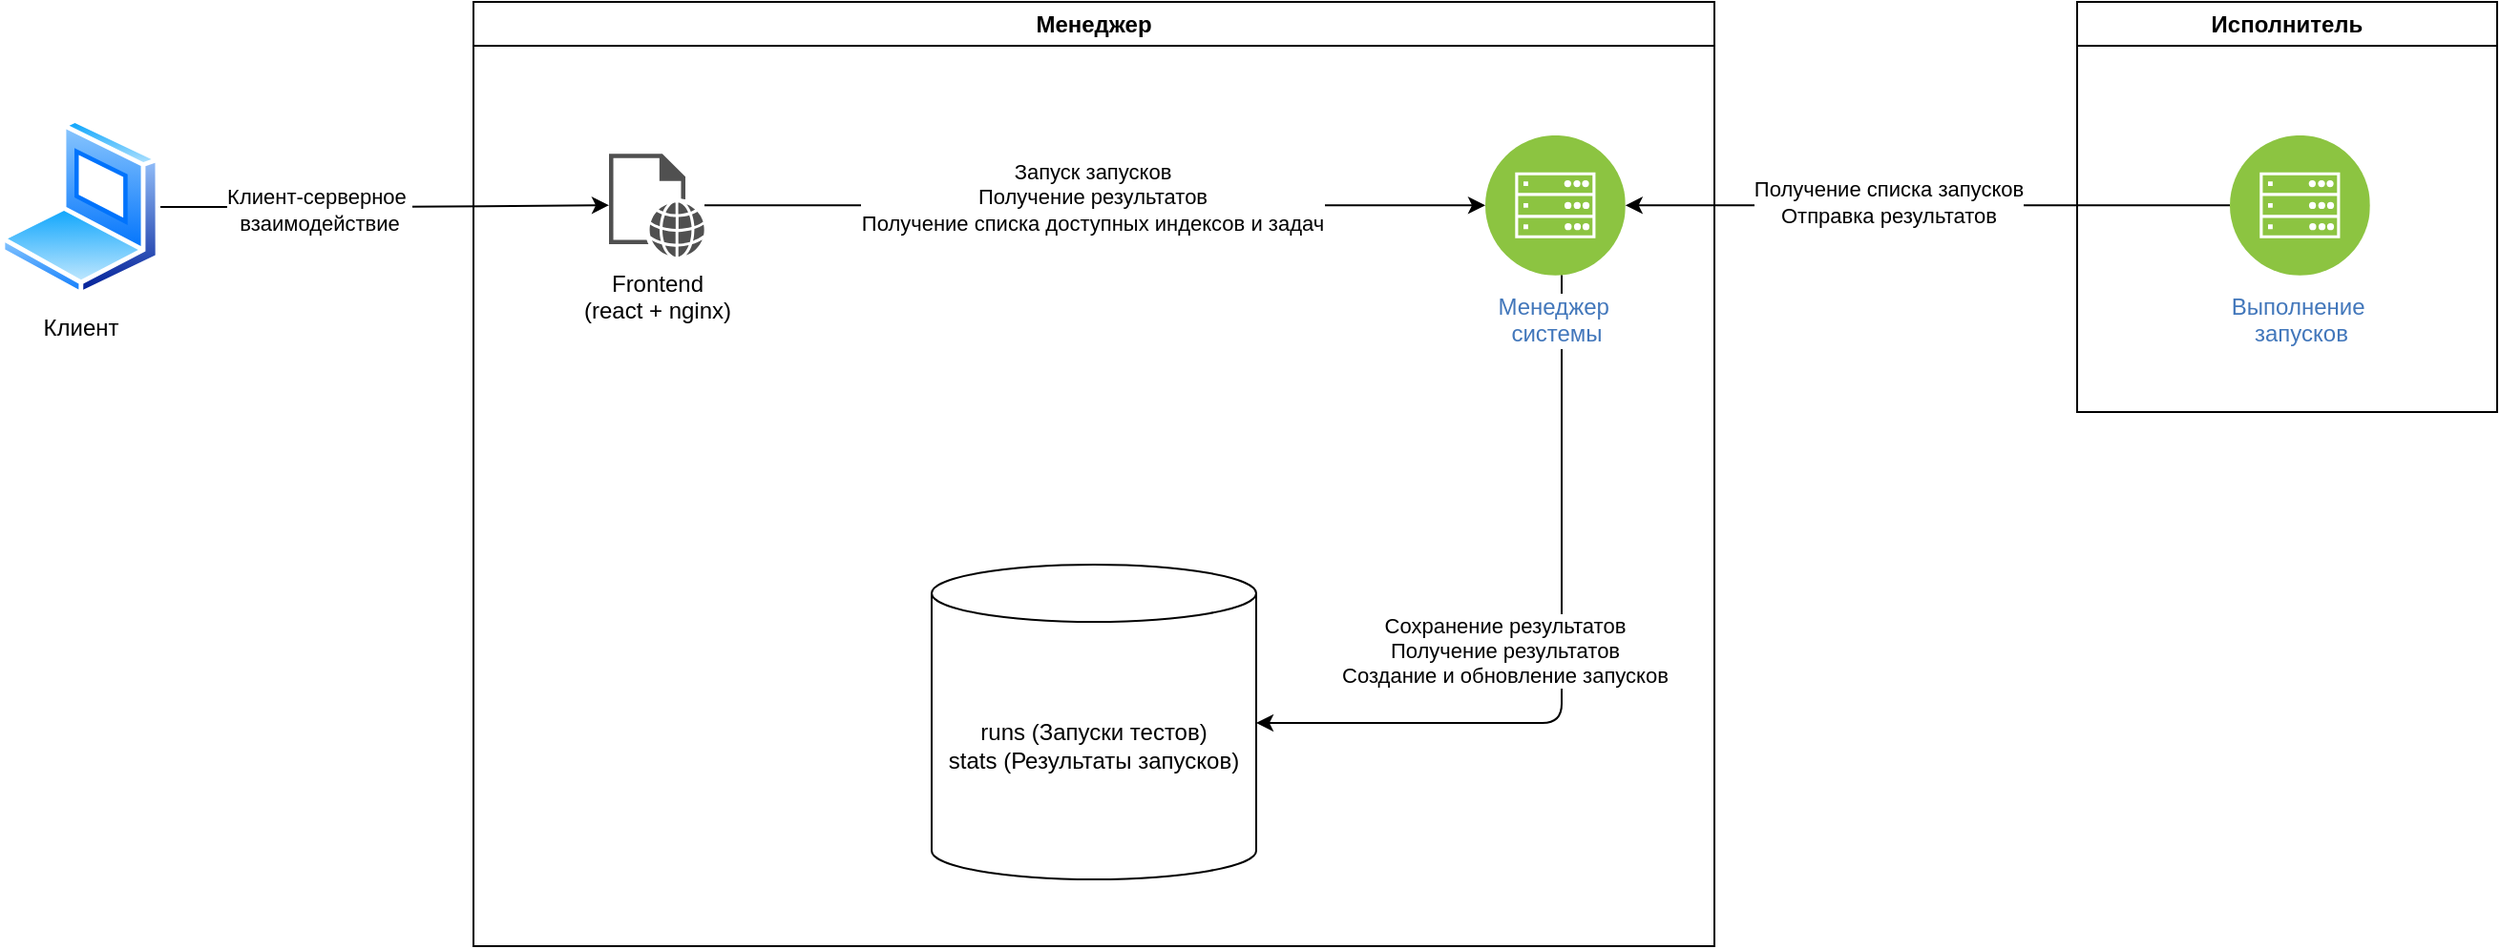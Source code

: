 <mxfile scale="1" border="10">
    <diagram id="XqBicFpUvlEA9KhxsFl6" name="Page-1">
        <mxGraphModel dx="2366" dy="1089" grid="1" gridSize="10" guides="1" tooltips="1" connect="1" arrows="1" fold="1" page="1" pageScale="1" pageWidth="827" pageHeight="1169" background="#ffffff" math="0" shadow="0">
            <root>
                <mxCell id="0"/>
                <mxCell id="1" parent="0"/>
                <mxCell id="2" value="Менеджер" style="swimlane;whiteSpace=wrap;html=1;" vertex="1" parent="1">
                    <mxGeometry x="-250" y="385" width="650" height="495" as="geometry"/>
                </mxCell>
                <mxCell id="4" value="runs (Запуски тестов)&lt;div&gt;stats (Результаты запусков)&lt;/div&gt;" style="shape=cylinder3;whiteSpace=wrap;html=1;boundedLbl=1;backgroundOutline=1;size=15;" vertex="1" parent="2">
                    <mxGeometry x="240.0" y="295" width="170" height="165" as="geometry"/>
                </mxCell>
                <mxCell id="9" style="edgeStyle=orthogonalEdgeStyle;html=1;" edge="1" parent="2" source="47" target="4">
                    <mxGeometry relative="1" as="geometry">
                        <mxPoint x="570" y="156.47" as="sourcePoint"/>
                        <Array as="points">
                            <mxPoint x="570" y="378"/>
                        </Array>
                    </mxGeometry>
                </mxCell>
                <mxCell id="10" value="Сохранение результатов&lt;div&gt;Получение результатов&lt;/div&gt;&lt;div&gt;Создание и обновление запусков&lt;/div&gt;" style="edgeLabel;html=1;align=center;verticalAlign=middle;resizable=0;points=[];" vertex="1" connectable="0" parent="9">
                    <mxGeometry x="0.158" y="-1" relative="1" as="geometry">
                        <mxPoint x="-29" y="-32" as="offset"/>
                    </mxGeometry>
                </mxCell>
                <mxCell id="12" style="edgeStyle=none;html=1;" edge="1" parent="2" source="51" target="47">
                    <mxGeometry relative="1" as="geometry">
                        <mxPoint x="152" y="106.626" as="sourcePoint"/>
                        <mxPoint x="530" y="110.425" as="targetPoint"/>
                    </mxGeometry>
                </mxCell>
                <mxCell id="13" value="Запуск запусков&lt;div&gt;Получение результатов&lt;/div&gt;&lt;div&gt;Получение списка доступных индексов и задач&lt;/div&gt;&lt;div&gt;&lt;br&gt;&lt;/div&gt;" style="edgeLabel;html=1;align=center;verticalAlign=middle;resizable=0;points=[];" vertex="1" connectable="0" parent="12">
                    <mxGeometry x="-0.247" y="-1" relative="1" as="geometry">
                        <mxPoint x="49" y="1" as="offset"/>
                    </mxGeometry>
                </mxCell>
                <mxCell id="47" value="Менеджер&amp;nbsp;&lt;div&gt;системы&lt;/div&gt;" style="image;aspect=fixed;perimeter=ellipsePerimeter;html=1;align=center;shadow=0;dashed=0;fontColor=#4277BB;labelBackgroundColor=default;fontSize=12;spacingTop=3;image=img/lib/ibm/infrastructure/mobile_backend.svg;" vertex="1" parent="2">
                    <mxGeometry x="530" y="69.96" width="73.36" height="73.36" as="geometry"/>
                </mxCell>
                <mxCell id="51" value="Frontend&lt;div&gt;(react + nginx)&lt;/div&gt;" style="sketch=0;pointerEvents=1;shadow=0;dashed=0;html=1;strokeColor=none;fillColor=#505050;labelPosition=center;verticalLabelPosition=bottom;verticalAlign=top;outlineConnect=0;align=center;shape=mxgraph.office.concepts.web_page;" vertex="1" parent="2">
                    <mxGeometry x="71" y="79.64" width="50" height="54" as="geometry"/>
                </mxCell>
                <mxCell id="3" value="Исполнитель" style="swimlane;whiteSpace=wrap;html=1;" vertex="1" parent="1">
                    <mxGeometry x="590" y="385" width="220" height="215" as="geometry"/>
                </mxCell>
                <mxCell id="48" value="Выполнение&amp;nbsp;&lt;div&gt;запусков&lt;/div&gt;" style="image;aspect=fixed;perimeter=ellipsePerimeter;html=1;align=center;shadow=0;dashed=0;fontColor=#4277BB;labelBackgroundColor=default;fontSize=12;spacingTop=3;image=img/lib/ibm/infrastructure/mobile_backend.svg;" vertex="1" parent="3">
                    <mxGeometry x="80" y="69.96" width="73.36" height="73.36" as="geometry"/>
                </mxCell>
                <mxCell id="7" style="edgeStyle=none;html=1;" edge="1" parent="1" source="48" target="47">
                    <mxGeometry relative="1" as="geometry">
                        <mxPoint x="680" y="495.365" as="sourcePoint"/>
                        <mxPoint x="351.19" y="495.735" as="targetPoint"/>
                    </mxGeometry>
                </mxCell>
                <mxCell id="8" value="Получение списка запусков&lt;div&gt;Отправка результатов&lt;/div&gt;" style="edgeLabel;html=1;align=center;verticalAlign=middle;resizable=0;points=[];" vertex="1" connectable="0" parent="7">
                    <mxGeometry x="0.133" y="-2" relative="1" as="geometry">
                        <mxPoint as="offset"/>
                    </mxGeometry>
                </mxCell>
                <mxCell id="15" style="edgeStyle=orthogonalEdgeStyle;html=1;" edge="1" parent="1" source="14" target="51">
                    <mxGeometry relative="1" as="geometry">
                        <mxPoint x="-210.0" y="491.643" as="targetPoint"/>
                    </mxGeometry>
                </mxCell>
                <mxCell id="16" value="Клиент-серверное&amp;nbsp;&lt;div&gt;взаимодействие&lt;/div&gt;" style="edgeLabel;html=1;align=center;verticalAlign=middle;resizable=0;points=[];" vertex="1" connectable="0" parent="15">
                    <mxGeometry x="-0.301" y="-1" relative="1" as="geometry">
                        <mxPoint as="offset"/>
                    </mxGeometry>
                </mxCell>
                <mxCell id="14" value="Клиент" style="image;aspect=fixed;perimeter=ellipsePerimeter;html=1;align=center;shadow=0;dashed=0;spacingTop=3;image=img/lib/active_directory/laptop_client.svg;" vertex="1" parent="1">
                    <mxGeometry x="-498" y="445.82" width="84.02" height="93.36" as="geometry"/>
                </mxCell>
            </root>
        </mxGraphModel>
    </diagram>
</mxfile>